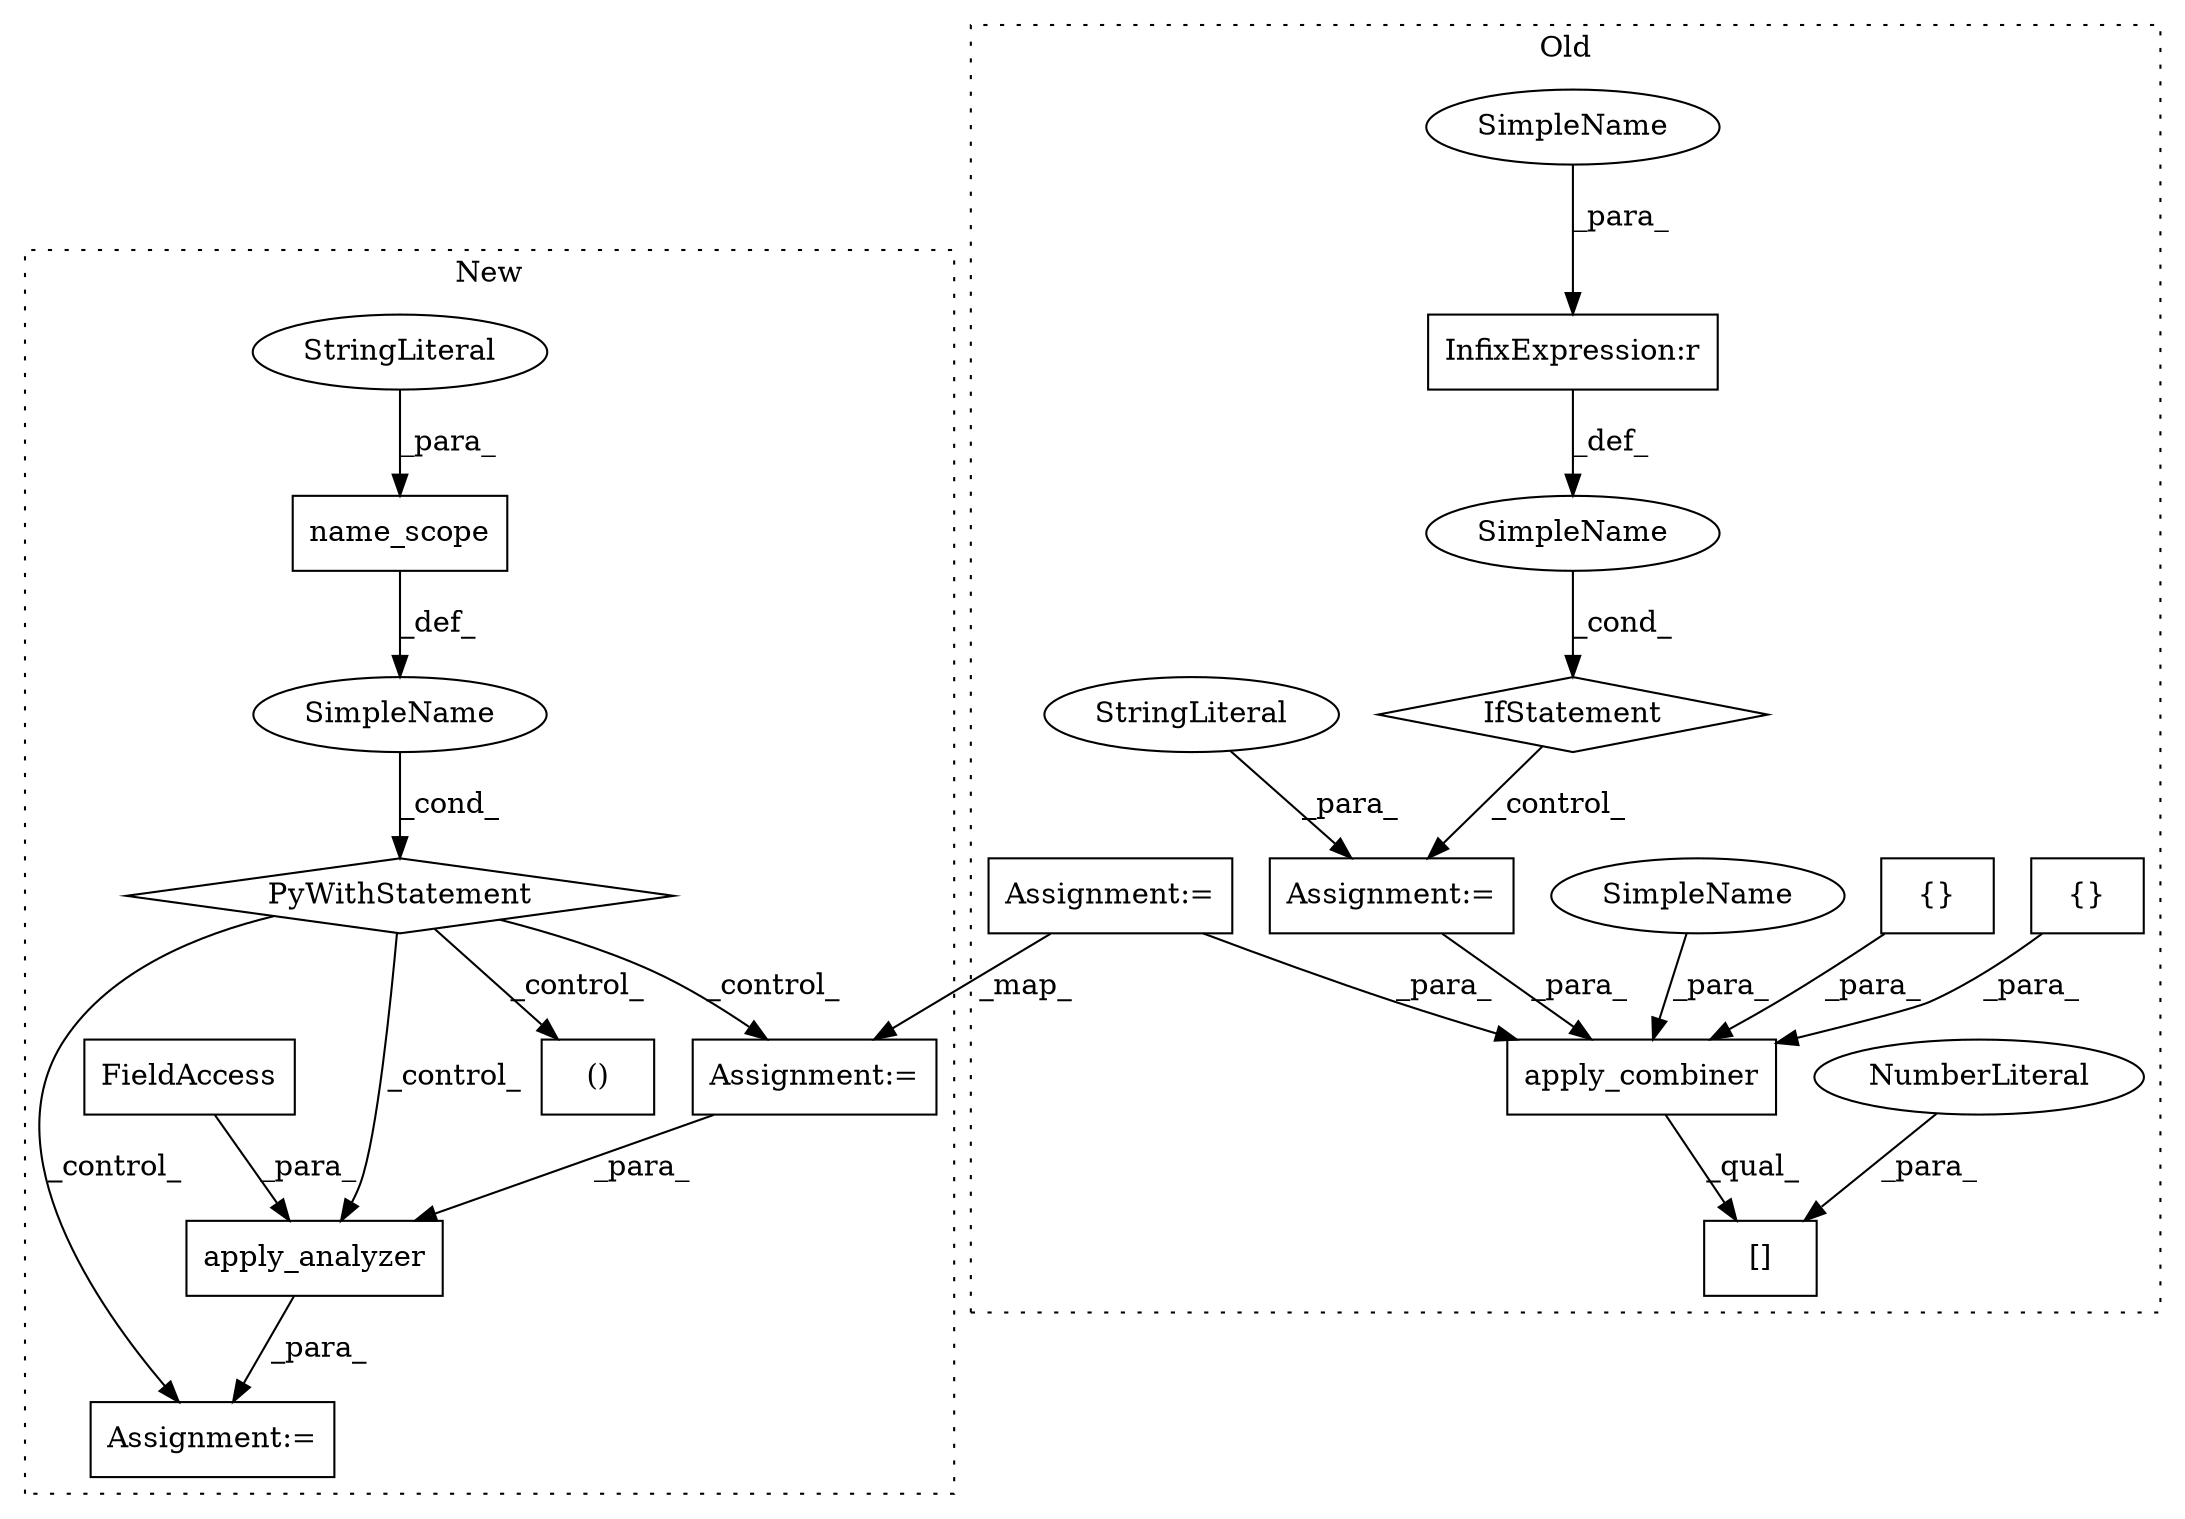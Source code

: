 digraph G {
subgraph cluster0 {
1 [label="{}" a="4" s="34131,34137" l="1,1" shape="box"];
10 [label="[]" a="2" s="34094,34172" l="77,1" shape="box"];
11 [label="{}" a="4" s="34118,34120" l="1,1" shape="box"];
12 [label="NumberLiteral" a="34" s="34171" l="1" shape="ellipse"];
13 [label="Assignment:=" a="7" s="34069" l="1" shape="box"];
14 [label="StringLiteral" a="45" s="34070" l="5" shape="ellipse"];
15 [label="apply_combiner" a="32" s="34094,34169" l="15,1" shape="box"];
17 [label="Assignment:=" a="7" s="33935" l="6" shape="box"];
18 [label="InfixExpression:r" a="27" s="34047" l="4" shape="box"];
19 [label="SimpleName" a="42" s="" l="" shape="ellipse"];
20 [label="IfStatement" a="25" s="34039,34055" l="4,2" shape="diamond"];
21 [label="SimpleName" a="42" s="34165" l="4" shape="ellipse"];
22 [label="SimpleName" a="42" s="34043" l="4" shape="ellipse"];
label = "Old";
style="dotted";
}
subgraph cluster1 {
2 [label="apply_analyzer" a="32" s="33780,33870" l="15,1" shape="box"];
3 [label="SimpleName" a="42" s="" l="" shape="ellipse"];
4 [label="PyWithStatement" a="104" s="33562,33605" l="10,2" shape="diamond"];
5 [label="name_scope" a="32" s="33583,33604" l="11,1" shape="box"];
6 [label="StringLiteral" a="45" s="33599" l="5" shape="ellipse"];
7 [label="FieldAccess" a="22" s="33795" l="22" shape="box"];
8 [label="Assignment:=" a="7" s="33778" l="2" shape="box"];
9 [label="()" a="106" s="33748" l="30" shape="box"];
16 [label="Assignment:=" a="7" s="33692" l="8" shape="box"];
label = "New";
style="dotted";
}
1 -> 15 [label="_para_"];
2 -> 8 [label="_para_"];
3 -> 4 [label="_cond_"];
4 -> 8 [label="_control_"];
4 -> 2 [label="_control_"];
4 -> 9 [label="_control_"];
4 -> 16 [label="_control_"];
5 -> 3 [label="_def_"];
6 -> 5 [label="_para_"];
7 -> 2 [label="_para_"];
11 -> 15 [label="_para_"];
12 -> 10 [label="_para_"];
13 -> 15 [label="_para_"];
14 -> 13 [label="_para_"];
15 -> 10 [label="_qual_"];
16 -> 2 [label="_para_"];
17 -> 16 [label="_map_"];
17 -> 15 [label="_para_"];
18 -> 19 [label="_def_"];
19 -> 20 [label="_cond_"];
20 -> 13 [label="_control_"];
21 -> 15 [label="_para_"];
22 -> 18 [label="_para_"];
}